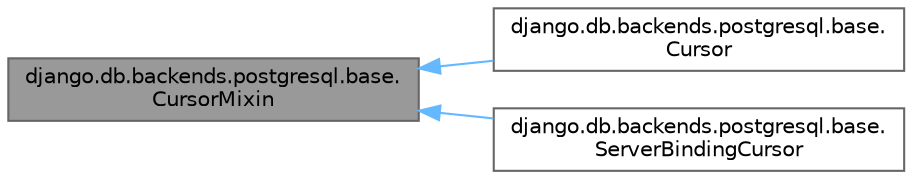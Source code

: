 digraph "django.db.backends.postgresql.base.CursorMixin"
{
 // LATEX_PDF_SIZE
  bgcolor="transparent";
  edge [fontname=Helvetica,fontsize=10,labelfontname=Helvetica,labelfontsize=10];
  node [fontname=Helvetica,fontsize=10,shape=box,height=0.2,width=0.4];
  rankdir="LR";
  Node1 [id="Node000001",label="django.db.backends.postgresql.base.\lCursorMixin",height=0.2,width=0.4,color="gray40", fillcolor="grey60", style="filled", fontcolor="black",tooltip=" "];
  Node1 -> Node2 [id="edge1_Node000001_Node000002",dir="back",color="steelblue1",style="solid",tooltip=" "];
  Node2 [id="Node000002",label="django.db.backends.postgresql.base.\lCursor",height=0.2,width=0.4,color="gray40", fillcolor="white", style="filled",URL="$classdjango_1_1db_1_1backends_1_1postgresql_1_1base_1_1_cursor.html",tooltip=" "];
  Node1 -> Node3 [id="edge2_Node000001_Node000003",dir="back",color="steelblue1",style="solid",tooltip=" "];
  Node3 [id="Node000003",label="django.db.backends.postgresql.base.\lServerBindingCursor",height=0.2,width=0.4,color="gray40", fillcolor="white", style="filled",URL="$classdjango_1_1db_1_1backends_1_1postgresql_1_1base_1_1_server_binding_cursor.html",tooltip=" "];
}
